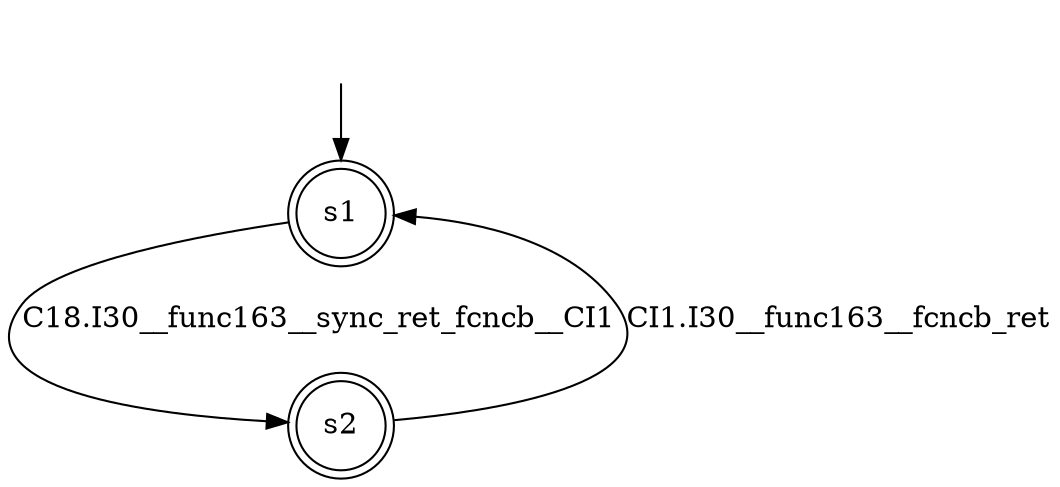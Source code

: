digraph automaton {
	1 [label=<s1> shape="doublecircle"];
	2 [label=<s2> shape="doublecircle"];
	__init1 [label=<> shape="none"];
	__init1 -> 1;
	1 -> 2 [label=<C18.I30__func163__sync_ret_fcncb__CI1> id="1-0-2"];
	2 -> 1 [label=<CI1.I30__func163__fcncb_ret> id="2-0-1"];
}
